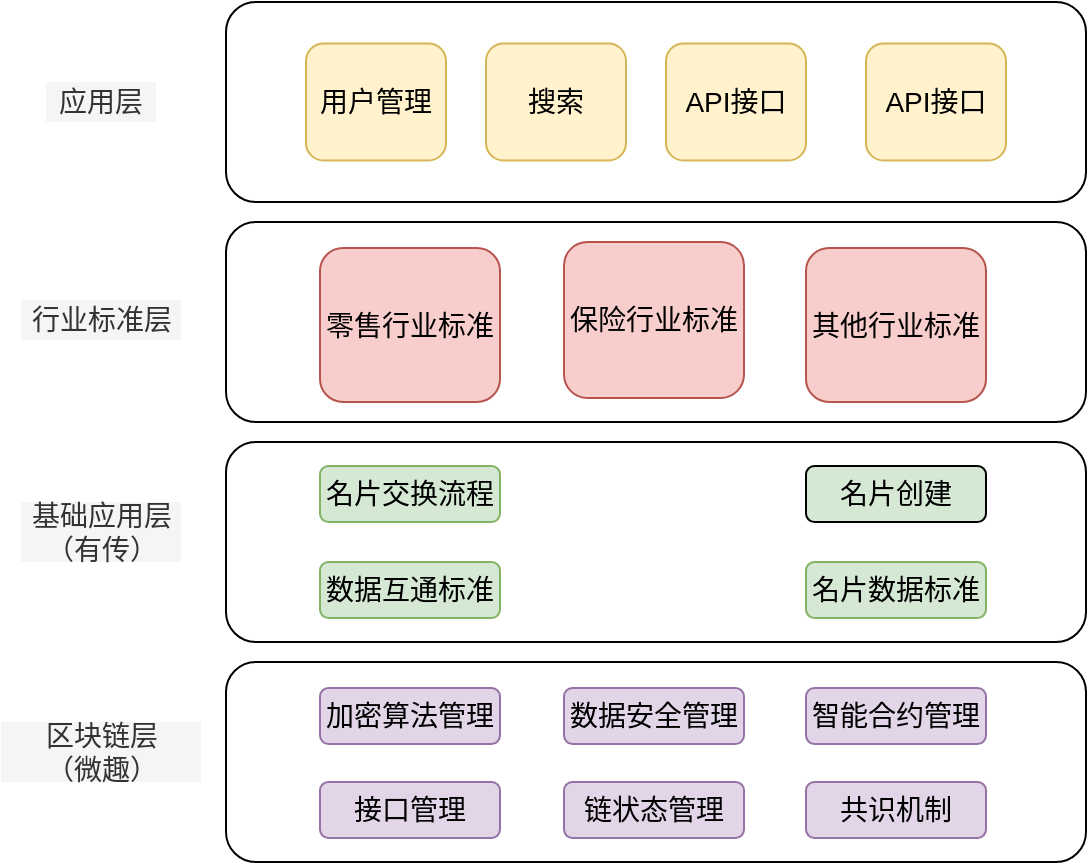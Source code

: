 <mxfile version="12.4.8" type="github">
  <diagram id="q0Qemogr2p76Ejr7fHuv" name="Page-1">
    <mxGraphModel dx="1186" dy="689" grid="1" gridSize="10" guides="1" tooltips="1" connect="1" arrows="1" fold="1" page="1" pageScale="1" pageWidth="827" pageHeight="1169" math="0" shadow="0">
      <root>
        <mxCell id="0"/>
        <mxCell id="1" parent="0"/>
        <mxCell id="BkMy49ze9qn0hu9Yu05o-1" value="" style="rounded=1;whiteSpace=wrap;html=1;fontSize=14;" parent="1" vertex="1">
          <mxGeometry x="190" y="410" width="430" height="100" as="geometry"/>
        </mxCell>
        <mxCell id="BkMy49ze9qn0hu9Yu05o-2" value="区块链层&lt;br style=&quot;font-size: 14px;&quot;&gt;（微趣）" style="text;html=1;strokeColor=none;fillColor=#f5f5f5;align=center;verticalAlign=middle;whiteSpace=wrap;rounded=0;fontSize=14;fontColor=#333333;" parent="1" vertex="1">
          <mxGeometry x="77.5" y="440" width="100" height="30" as="geometry"/>
        </mxCell>
        <mxCell id="BkMy49ze9qn0hu9Yu05o-8" value="基础应用层&lt;br style=&quot;font-size: 14px;&quot;&gt;（有传）" style="text;html=1;strokeColor=none;fillColor=#f5f5f5;align=center;verticalAlign=middle;whiteSpace=wrap;rounded=0;fontSize=14;fontColor=#333333;" parent="1" vertex="1">
          <mxGeometry x="87.5" y="330" width="80" height="30" as="geometry"/>
        </mxCell>
        <mxCell id="BkMy49ze9qn0hu9Yu05o-14" value="行业标准层" style="text;html=1;strokeColor=none;fillColor=#f5f5f5;align=center;verticalAlign=middle;whiteSpace=wrap;rounded=0;fontSize=14;fontColor=#333333;" parent="1" vertex="1">
          <mxGeometry x="87.5" y="229" width="80" height="20" as="geometry"/>
        </mxCell>
        <mxCell id="cECoTZmhDWO5OO1rk6H5-3" value="" style="rounded=1;whiteSpace=wrap;html=1;fontSize=14;" parent="1" vertex="1">
          <mxGeometry x="190" y="80" width="430" height="100" as="geometry"/>
        </mxCell>
        <mxCell id="cECoTZmhDWO5OO1rk6H5-4" value="应用层" style="text;html=1;strokeColor=none;fillColor=#f5f5f5;align=center;verticalAlign=middle;whiteSpace=wrap;rounded=0;fontSize=14;fontColor=#333333;" parent="1" vertex="1">
          <mxGeometry x="100" y="120" width="55" height="20" as="geometry"/>
        </mxCell>
        <mxCell id="cECoTZmhDWO5OO1rk6H5-5" value="智能合约管理" style="rounded=1;whiteSpace=wrap;html=1;fontSize=14;fillColor=#e1d5e7;strokeColor=#9673a6;" parent="1" vertex="1">
          <mxGeometry x="480" y="423" width="90" height="28" as="geometry"/>
        </mxCell>
        <mxCell id="cECoTZmhDWO5OO1rk6H5-6" value="数据安全管理" style="rounded=1;whiteSpace=wrap;html=1;fontSize=14;fillColor=#e1d5e7;strokeColor=#9673a6;" parent="1" vertex="1">
          <mxGeometry x="359" y="423" width="90" height="28" as="geometry"/>
        </mxCell>
        <mxCell id="cECoTZmhDWO5OO1rk6H5-7" value="加密算法管理" style="rounded=1;whiteSpace=wrap;html=1;fontSize=14;fillColor=#e1d5e7;strokeColor=#9673a6;" parent="1" vertex="1">
          <mxGeometry x="237" y="423" width="90" height="28" as="geometry"/>
        </mxCell>
        <mxCell id="cECoTZmhDWO5OO1rk6H5-8" value="接口管理" style="rounded=1;whiteSpace=wrap;html=1;fontSize=14;fillColor=#e1d5e7;strokeColor=#9673a6;" parent="1" vertex="1">
          <mxGeometry x="237" y="470" width="90" height="28" as="geometry"/>
        </mxCell>
        <mxCell id="cECoTZmhDWO5OO1rk6H5-9" value="链状态管理" style="rounded=1;whiteSpace=wrap;html=1;fontSize=14;fillColor=#e1d5e7;strokeColor=#9673a6;" parent="1" vertex="1">
          <mxGeometry x="359" y="470" width="90" height="28" as="geometry"/>
        </mxCell>
        <mxCell id="cECoTZmhDWO5OO1rk6H5-10" value="共识机制" style="rounded=1;whiteSpace=wrap;html=1;fontSize=14;fillColor=#e1d5e7;strokeColor=#9673a6;" parent="1" vertex="1">
          <mxGeometry x="480" y="470" width="90" height="28" as="geometry"/>
        </mxCell>
        <mxCell id="cECoTZmhDWO5OO1rk6H5-11" value="" style="rounded=1;whiteSpace=wrap;html=1;fontSize=14;" parent="1" vertex="1">
          <mxGeometry x="190" y="300" width="430" height="100" as="geometry"/>
        </mxCell>
        <mxCell id="cECoTZmhDWO5OO1rk6H5-12" value="名片创建" style="rounded=1;whiteSpace=wrap;html=1;fontSize=14;fillColor=#D5E8D4;" parent="1" vertex="1">
          <mxGeometry x="480" y="312" width="90" height="28" as="geometry"/>
        </mxCell>
        <mxCell id="cECoTZmhDWO5OO1rk6H5-13" value="名片交换流程" style="rounded=1;whiteSpace=wrap;html=1;fontSize=14;fillColor=#d5e8d4;strokeColor=#82b366;" parent="1" vertex="1">
          <mxGeometry x="237" y="312" width="90" height="28" as="geometry"/>
        </mxCell>
        <mxCell id="cECoTZmhDWO5OO1rk6H5-14" value="名片数据标准" style="rounded=1;whiteSpace=wrap;html=1;fontSize=14;fillColor=#d5e8d4;strokeColor=#82b366;" parent="1" vertex="1">
          <mxGeometry x="480" y="360" width="90" height="28" as="geometry"/>
        </mxCell>
        <mxCell id="cECoTZmhDWO5OO1rk6H5-16" value="数据互通标准" style="rounded=1;whiteSpace=wrap;html=1;fontSize=14;fillColor=#d5e8d4;strokeColor=#82b366;" parent="1" vertex="1">
          <mxGeometry x="237" y="360" width="90" height="28" as="geometry"/>
        </mxCell>
        <mxCell id="cECoTZmhDWO5OO1rk6H5-18" value="" style="rounded=1;whiteSpace=wrap;html=1;fontSize=14;" parent="1" vertex="1">
          <mxGeometry x="190" y="190" width="430" height="100" as="geometry"/>
        </mxCell>
        <mxCell id="cECoTZmhDWO5OO1rk6H5-19" value="其他行业标准" style="rounded=1;whiteSpace=wrap;html=1;fontSize=14;fillColor=#f8cecc;strokeColor=#b85450;" parent="1" vertex="1">
          <mxGeometry x="480" y="203" width="90" height="77" as="geometry"/>
        </mxCell>
        <mxCell id="cECoTZmhDWO5OO1rk6H5-21" value="零售行业标准" style="rounded=1;whiteSpace=wrap;html=1;fontSize=14;fillColor=#f8cecc;strokeColor=#b85450;" parent="1" vertex="1">
          <mxGeometry x="237" y="203" width="90" height="77" as="geometry"/>
        </mxCell>
        <mxCell id="cECoTZmhDWO5OO1rk6H5-23" value="保险行业标准" style="rounded=1;whiteSpace=wrap;html=1;fontSize=14;fillColor=#f8cecc;strokeColor=#b85450;" parent="1" vertex="1">
          <mxGeometry x="359" y="200" width="90" height="78" as="geometry"/>
        </mxCell>
        <mxCell id="cECoTZmhDWO5OO1rk6H5-25" value="用户管理" style="rounded=1;whiteSpace=wrap;html=1;fontSize=14;fillColor=#fff2cc;strokeColor=#d6b656;" parent="1" vertex="1">
          <mxGeometry x="230" y="100.75" width="70" height="58.5" as="geometry"/>
        </mxCell>
        <mxCell id="cECoTZmhDWO5OO1rk6H5-26" value="搜索" style="rounded=1;whiteSpace=wrap;html=1;fontSize=14;fillColor=#fff2cc;strokeColor=#d6b656;" parent="1" vertex="1">
          <mxGeometry x="320" y="100.75" width="70" height="58.5" as="geometry"/>
        </mxCell>
        <mxCell id="cECoTZmhDWO5OO1rk6H5-27" value="API接口" style="rounded=1;whiteSpace=wrap;html=1;fontSize=14;fillColor=#fff2cc;strokeColor=#d6b656;" parent="1" vertex="1">
          <mxGeometry x="410" y="100.75" width="70" height="58.5" as="geometry"/>
        </mxCell>
        <mxCell id="pGhGYGb2G316kPP107nh-1" value="API接口" style="rounded=1;whiteSpace=wrap;html=1;fontSize=14;fillColor=#fff2cc;strokeColor=#d6b656;" vertex="1" parent="1">
          <mxGeometry x="510" y="100.75" width="70" height="58.5" as="geometry"/>
        </mxCell>
      </root>
    </mxGraphModel>
  </diagram>
</mxfile>
